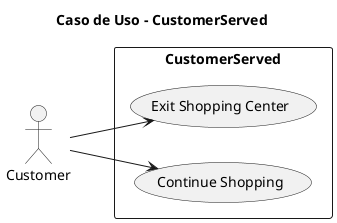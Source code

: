 @startuml
title Caso de Uso - CustomerServed

left to right direction
actor Customer as cust

rectangle "CustomerServed" {
    usecase "Exit Shopping Center" as UC1
    usecase "Continue Shopping" as UC2
}

cust --> UC1
cust --> UC2
@enduml

